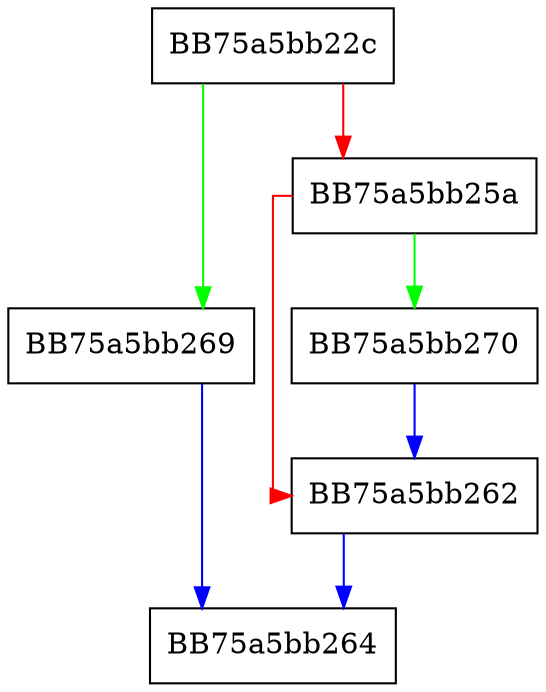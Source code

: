 digraph GetFileID {
  node [shape="box"];
  graph [splines=ortho];
  BB75a5bb22c -> BB75a5bb269 [color="green"];
  BB75a5bb22c -> BB75a5bb25a [color="red"];
  BB75a5bb25a -> BB75a5bb270 [color="green"];
  BB75a5bb25a -> BB75a5bb262 [color="red"];
  BB75a5bb262 -> BB75a5bb264 [color="blue"];
  BB75a5bb269 -> BB75a5bb264 [color="blue"];
  BB75a5bb270 -> BB75a5bb262 [color="blue"];
}